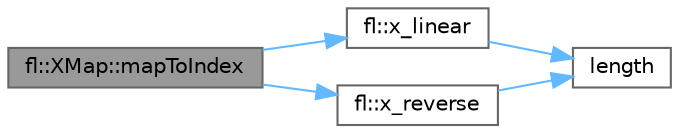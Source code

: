 digraph "fl::XMap::mapToIndex"
{
 // INTERACTIVE_SVG=YES
 // LATEX_PDF_SIZE
  bgcolor="transparent";
  edge [fontname=Helvetica,fontsize=10,labelfontname=Helvetica,labelfontsize=10];
  node [fontname=Helvetica,fontsize=10,shape=box,height=0.2,width=0.4];
  rankdir="LR";
  Node1 [id="Node000001",label="fl::XMap::mapToIndex",height=0.2,width=0.4,color="gray40", fillcolor="grey60", style="filled", fontcolor="black",tooltip=" "];
  Node1 -> Node2 [id="edge1_Node000001_Node000002",color="steelblue1",style="solid",tooltip=" "];
  Node2 [id="Node000002",label="fl::x_linear",height=0.2,width=0.4,color="grey40", fillcolor="white", style="filled",URL="$d4/d36/namespacefl_ab4423d58fcba9954b507dd846059dbba.html#ab4423d58fcba9954b507dd846059dbba",tooltip=" "];
  Node2 -> Node3 [id="edge2_Node000002_Node000003",color="steelblue1",style="solid",tooltip=" "];
  Node3 [id="Node000003",label="length",height=0.2,width=0.4,color="grey40", fillcolor="white", style="filled",URL="$d6/daf/direct_8h_a56a6f879483f3e06fdac34afba3711d8.html#a56a6f879483f3e06fdac34afba3711d8",tooltip=" "];
  Node1 -> Node4 [id="edge3_Node000001_Node000004",color="steelblue1",style="solid",tooltip=" "];
  Node4 [id="Node000004",label="fl::x_reverse",height=0.2,width=0.4,color="grey40", fillcolor="white", style="filled",URL="$d4/d36/namespacefl_afe6c153e1d4fc2ea710f3e0687b182c6.html#afe6c153e1d4fc2ea710f3e0687b182c6",tooltip=" "];
  Node4 -> Node3 [id="edge4_Node000004_Node000003",color="steelblue1",style="solid",tooltip=" "];
}
